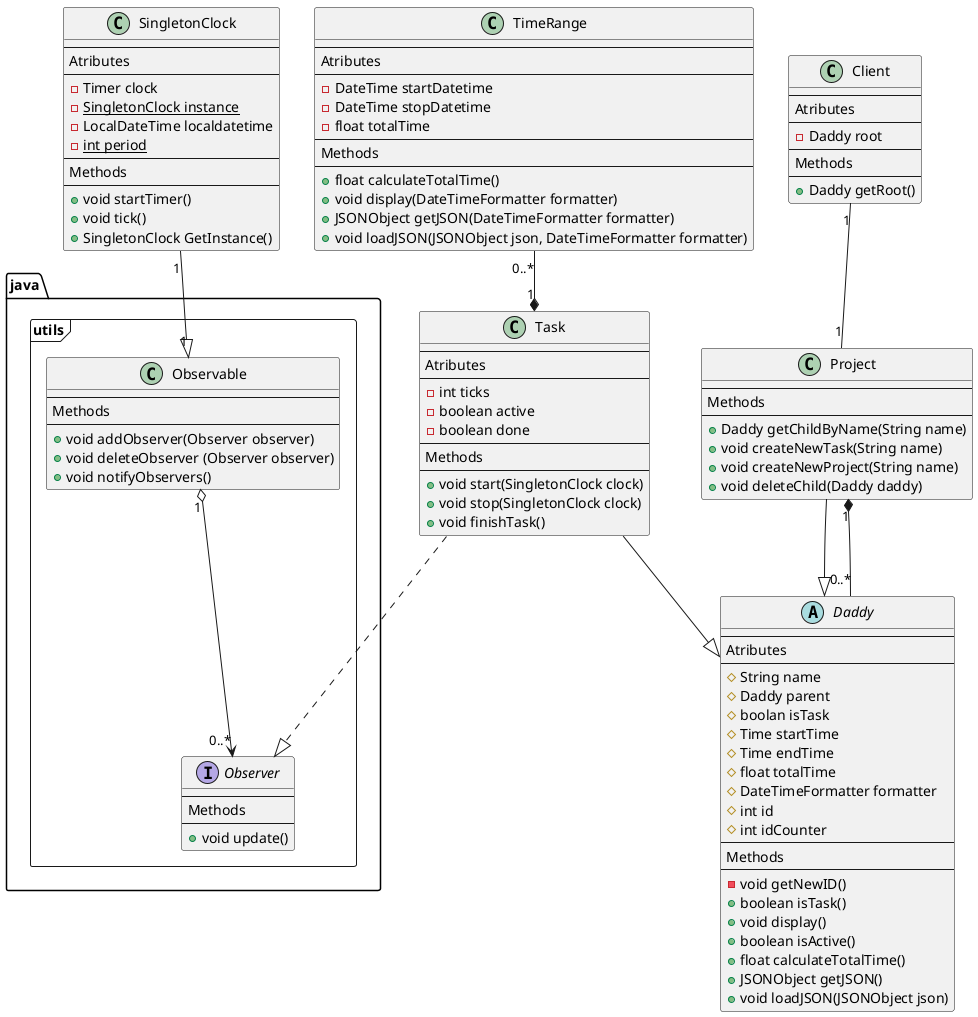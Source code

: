 @startuml
' =========
' Class Definitions
' =========

abstract class Daddy {
---
Atributes
---
    #String name
    #Daddy parent
    #boolan isTask
    #Time startTime
    #Time endTime
    #float totalTime
    #DateTimeFormatter formatter
    #int id
    #int idCounter
---
Methods
---
    -void getNewID()
    +boolean isTask()
    +void display()
    +boolean isActive()
    +float calculateTotalTime()
    +JSONObject getJSON()
    +void loadJSON(JSONObject json)
}

class Task {
---
Atributes
---
    -int ticks
    -boolean active
    -boolean done
---
Methods
---
    +void start(SingletonClock clock)
    +void stop(SingletonClock clock)
    +void finishTask()
}

class Project {
---
Methods
---
    +Daddy getChildByName(String name)
    +void createNewTask(String name)
    +void createNewProject(String name)
    +void deleteChild(Daddy daddy)
}

class TimeRange {
---
Atributes
---
    -DateTime startDatetime
    -DateTime stopDatetime
    -float totalTime
---
Methods
---
    +float calculateTotalTime()
    +void display(DateTimeFormatter formatter)
    +JSONObject getJSON(DateTimeFormatter formatter)
    +void loadJSON(JSONObject json, DateTimeFormatter formatter)
}

class Client {
---
Atributes
---
    -Daddy root
---
Methods
---
    +Daddy getRoot()
}



class SingletonClock {
---
Atributes
---
    -Timer clock
    -<u>SingletonClock instance
    -LocalDateTime localdatetime
    -<u>int period
---
Methods
---
    +void startTimer()
    +void tick()
    +SingletonClock GetInstance()
}

' =========
' External Packages
' =========

package java.utils <<frame>> {
    class Observable {
    ---
    Methods
    ---
        +void addObserver(Observer observer)
        +void deleteObserver (Observer observer)
        +void notifyObservers()
    }

    interface Observer {
    ---
    Methods
    ---
        +void update()
    }

    Observable "1" o--> "0..*" Observer
}
' =========
' Relations
' =========

Client "1" -- "1" Project
Project --|> Daddy
Project "1" *-- "0..*" Daddy
Task --|> Daddy
Task ..|> Observer
TimeRange "0..*" --* "1" Task
SingletonClock "1" --|> "1"Observable
@enduml